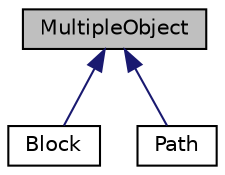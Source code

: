 digraph "MultipleObject"
{
  edge [fontname="Helvetica",fontsize="10",labelfontname="Helvetica",labelfontsize="10"];
  node [fontname="Helvetica",fontsize="10",shape=record];
  Node1 [label="MultipleObject",height=0.2,width=0.4,color="black", fillcolor="grey75", style="filled" fontcolor="black"];
  Node1 -> Node2 [dir="back",color="midnightblue",fontsize="10",style="solid",fontname="Helvetica"];
  Node2 [label="Block",height=0.2,width=0.4,color="black", fillcolor="white", style="filled",URL="$class_block.html"];
  Node1 -> Node3 [dir="back",color="midnightblue",fontsize="10",style="solid",fontname="Helvetica"];
  Node3 [label="Path",height=0.2,width=0.4,color="black", fillcolor="white", style="filled",URL="$class_path.html"];
}
